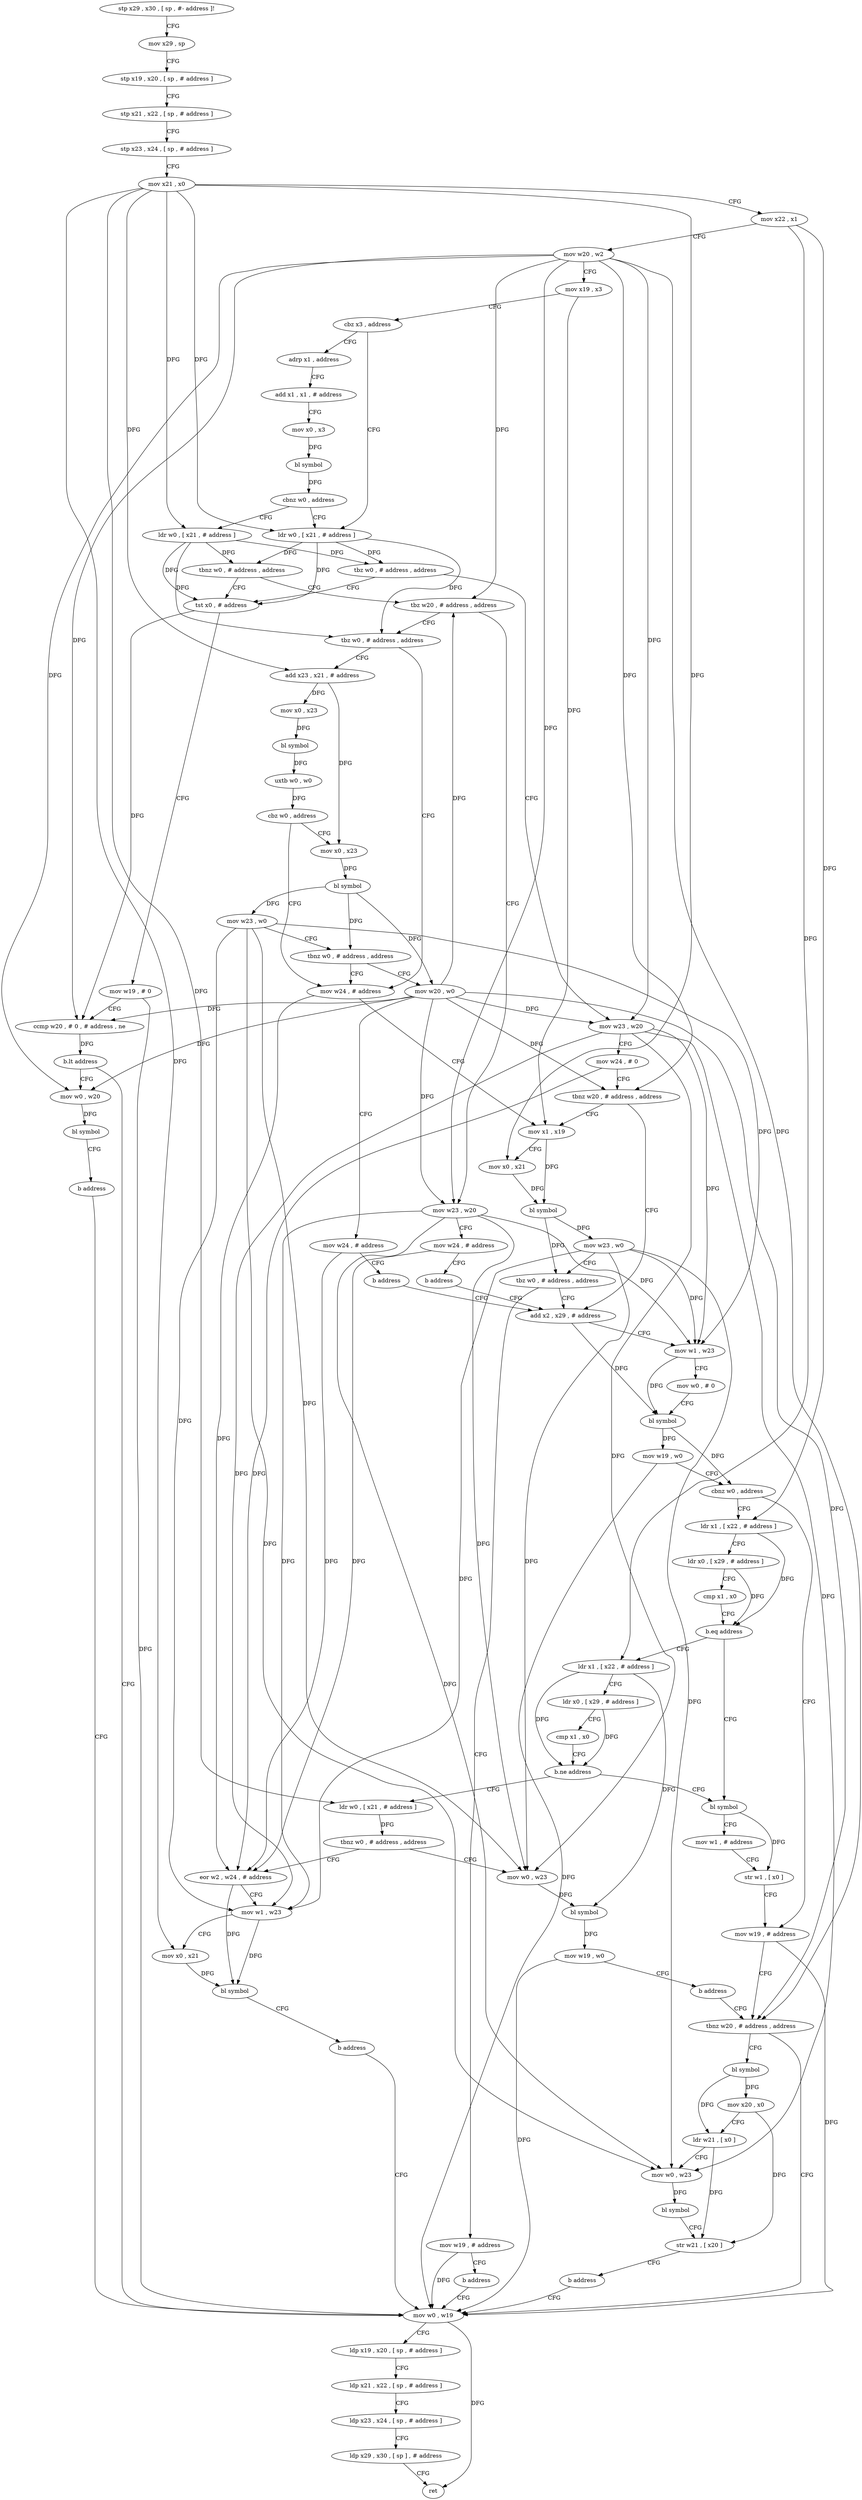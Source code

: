 digraph "func" {
"4274452" [label = "stp x29 , x30 , [ sp , #- address ]!" ]
"4274456" [label = "mov x29 , sp" ]
"4274460" [label = "stp x19 , x20 , [ sp , # address ]" ]
"4274464" [label = "stp x21 , x22 , [ sp , # address ]" ]
"4274468" [label = "stp x23 , x24 , [ sp , # address ]" ]
"4274472" [label = "mov x21 , x0" ]
"4274476" [label = "mov x22 , x1" ]
"4274480" [label = "mov w20 , w2" ]
"4274484" [label = "mov x19 , x3" ]
"4274488" [label = "cbz x3 , address" ]
"4274804" [label = "ldr w0 , [ x21 , # address ]" ]
"4274492" [label = "adrp x1 , address" ]
"4274808" [label = "tbz w0 , # address , address" ]
"4274608" [label = "mov w23 , w20" ]
"4274812" [label = "tst x0 , # address" ]
"4274496" [label = "add x1 , x1 , # address" ]
"4274500" [label = "mov x0 , x3" ]
"4274504" [label = "bl symbol" ]
"4274508" [label = "cbnz w0 , address" ]
"4274512" [label = "ldr w0 , [ x21 , # address ]" ]
"4274612" [label = "mov w24 , # 0" ]
"4274616" [label = "tbnz w20 , # address , address" ]
"4274552" [label = "mov x1 , x19" ]
"4274620" [label = "add x2 , x29 , # address" ]
"4274816" [label = "mov w19 , # 0" ]
"4274820" [label = "ccmp w20 , # 0 , # address , ne" ]
"4274824" [label = "b.lt address" ]
"4274680" [label = "mov w0 , w19" ]
"4274828" [label = "mov w0 , w20" ]
"4274516" [label = "tbnz w0 , # address , address" ]
"4274520" [label = "tbz w20 , # address , address" ]
"4274556" [label = "mov x0 , x21" ]
"4274560" [label = "bl symbol" ]
"4274564" [label = "mov w23 , w0" ]
"4274568" [label = "tbz w0 , # address , address" ]
"4274572" [label = "mov w19 , # address" ]
"4274624" [label = "mov w1 , w23" ]
"4274628" [label = "mov w0 , # 0" ]
"4274632" [label = "bl symbol" ]
"4274636" [label = "mov w19 , w0" ]
"4274640" [label = "cbnz w0 , address" ]
"4274672" [label = "mov w19 , # address" ]
"4274644" [label = "ldr x1 , [ x22 , # address ]" ]
"4274684" [label = "ldp x19 , x20 , [ sp , # address ]" ]
"4274688" [label = "ldp x21 , x22 , [ sp , # address ]" ]
"4274692" [label = "ldp x23 , x24 , [ sp , # address ]" ]
"4274696" [label = "ldp x29 , x30 , [ sp ] , # address" ]
"4274700" [label = "ret" ]
"4274832" [label = "bl symbol" ]
"4274836" [label = "b address" ]
"4274704" [label = "mov w23 , w20" ]
"4274524" [label = "tbz w0 , # address , address" ]
"4274576" [label = "b address" ]
"4274676" [label = "tbnz w20 , # address , address" ]
"4274648" [label = "ldr x0 , [ x29 , # address ]" ]
"4274652" [label = "cmp x1 , x0" ]
"4274656" [label = "b.eq address" ]
"4274716" [label = "ldr x1 , [ x22 , # address ]" ]
"4274660" [label = "bl symbol" ]
"4274708" [label = "mov w24 , # address" ]
"4274712" [label = "b address" ]
"4274548" [label = "mov w24 , # address" ]
"4274528" [label = "add x23 , x21 , # address" ]
"4274776" [label = "bl symbol" ]
"4274780" [label = "mov x20 , x0" ]
"4274784" [label = "ldr w21 , [ x0 ]" ]
"4274788" [label = "mov w0 , w23" ]
"4274792" [label = "bl symbol" ]
"4274796" [label = "str w21 , [ x20 ]" ]
"4274800" [label = "b address" ]
"4274720" [label = "ldr x0 , [ x29 , # address ]" ]
"4274724" [label = "cmp x1 , x0" ]
"4274728" [label = "b.ne address" ]
"4274732" [label = "ldr w0 , [ x21 , # address ]" ]
"4274664" [label = "mov w1 , # address" ]
"4274668" [label = "str w1 , [ x0 ]" ]
"4274532" [label = "mov x0 , x23" ]
"4274536" [label = "bl symbol" ]
"4274540" [label = "uxtb w0 , w0" ]
"4274544" [label = "cbz w0 , address" ]
"4274580" [label = "mov x0 , x23" ]
"4274736" [label = "tbnz w0 , # address , address" ]
"4274756" [label = "eor w2 , w24 , # address" ]
"4274740" [label = "mov w0 , w23" ]
"4274584" [label = "bl symbol" ]
"4274588" [label = "mov w23 , w0" ]
"4274592" [label = "tbnz w0 , # address , address" ]
"4274596" [label = "mov w20 , w0" ]
"4274760" [label = "mov w1 , w23" ]
"4274764" [label = "mov x0 , x21" ]
"4274768" [label = "bl symbol" ]
"4274772" [label = "b address" ]
"4274744" [label = "bl symbol" ]
"4274748" [label = "mov w19 , w0" ]
"4274752" [label = "b address" ]
"4274600" [label = "mov w24 , # address" ]
"4274604" [label = "b address" ]
"4274452" -> "4274456" [ label = "CFG" ]
"4274456" -> "4274460" [ label = "CFG" ]
"4274460" -> "4274464" [ label = "CFG" ]
"4274464" -> "4274468" [ label = "CFG" ]
"4274468" -> "4274472" [ label = "CFG" ]
"4274472" -> "4274476" [ label = "CFG" ]
"4274472" -> "4274804" [ label = "DFG" ]
"4274472" -> "4274512" [ label = "DFG" ]
"4274472" -> "4274556" [ label = "DFG" ]
"4274472" -> "4274528" [ label = "DFG" ]
"4274472" -> "4274732" [ label = "DFG" ]
"4274472" -> "4274764" [ label = "DFG" ]
"4274476" -> "4274480" [ label = "CFG" ]
"4274476" -> "4274644" [ label = "DFG" ]
"4274476" -> "4274716" [ label = "DFG" ]
"4274480" -> "4274484" [ label = "CFG" ]
"4274480" -> "4274608" [ label = "DFG" ]
"4274480" -> "4274616" [ label = "DFG" ]
"4274480" -> "4274820" [ label = "DFG" ]
"4274480" -> "4274520" [ label = "DFG" ]
"4274480" -> "4274704" [ label = "DFG" ]
"4274480" -> "4274676" [ label = "DFG" ]
"4274480" -> "4274828" [ label = "DFG" ]
"4274484" -> "4274488" [ label = "CFG" ]
"4274484" -> "4274552" [ label = "DFG" ]
"4274488" -> "4274804" [ label = "CFG" ]
"4274488" -> "4274492" [ label = "CFG" ]
"4274804" -> "4274808" [ label = "DFG" ]
"4274804" -> "4274812" [ label = "DFG" ]
"4274804" -> "4274516" [ label = "DFG" ]
"4274804" -> "4274524" [ label = "DFG" ]
"4274492" -> "4274496" [ label = "CFG" ]
"4274808" -> "4274608" [ label = "CFG" ]
"4274808" -> "4274812" [ label = "CFG" ]
"4274608" -> "4274612" [ label = "CFG" ]
"4274608" -> "4274624" [ label = "DFG" ]
"4274608" -> "4274788" [ label = "DFG" ]
"4274608" -> "4274760" [ label = "DFG" ]
"4274608" -> "4274740" [ label = "DFG" ]
"4274812" -> "4274816" [ label = "CFG" ]
"4274812" -> "4274820" [ label = "DFG" ]
"4274496" -> "4274500" [ label = "CFG" ]
"4274500" -> "4274504" [ label = "DFG" ]
"4274504" -> "4274508" [ label = "DFG" ]
"4274508" -> "4274804" [ label = "CFG" ]
"4274508" -> "4274512" [ label = "CFG" ]
"4274512" -> "4274516" [ label = "DFG" ]
"4274512" -> "4274808" [ label = "DFG" ]
"4274512" -> "4274812" [ label = "DFG" ]
"4274512" -> "4274524" [ label = "DFG" ]
"4274612" -> "4274616" [ label = "CFG" ]
"4274612" -> "4274756" [ label = "DFG" ]
"4274616" -> "4274552" [ label = "CFG" ]
"4274616" -> "4274620" [ label = "CFG" ]
"4274552" -> "4274556" [ label = "CFG" ]
"4274552" -> "4274560" [ label = "DFG" ]
"4274620" -> "4274624" [ label = "CFG" ]
"4274620" -> "4274632" [ label = "DFG" ]
"4274816" -> "4274820" [ label = "CFG" ]
"4274816" -> "4274680" [ label = "DFG" ]
"4274820" -> "4274824" [ label = "DFG" ]
"4274824" -> "4274680" [ label = "CFG" ]
"4274824" -> "4274828" [ label = "CFG" ]
"4274680" -> "4274684" [ label = "CFG" ]
"4274680" -> "4274700" [ label = "DFG" ]
"4274828" -> "4274832" [ label = "DFG" ]
"4274516" -> "4274812" [ label = "CFG" ]
"4274516" -> "4274520" [ label = "CFG" ]
"4274520" -> "4274704" [ label = "CFG" ]
"4274520" -> "4274524" [ label = "CFG" ]
"4274556" -> "4274560" [ label = "DFG" ]
"4274560" -> "4274564" [ label = "DFG" ]
"4274560" -> "4274568" [ label = "DFG" ]
"4274564" -> "4274568" [ label = "CFG" ]
"4274564" -> "4274624" [ label = "DFG" ]
"4274564" -> "4274788" [ label = "DFG" ]
"4274564" -> "4274760" [ label = "DFG" ]
"4274564" -> "4274740" [ label = "DFG" ]
"4274568" -> "4274620" [ label = "CFG" ]
"4274568" -> "4274572" [ label = "CFG" ]
"4274572" -> "4274576" [ label = "CFG" ]
"4274572" -> "4274680" [ label = "DFG" ]
"4274624" -> "4274628" [ label = "CFG" ]
"4274624" -> "4274632" [ label = "DFG" ]
"4274628" -> "4274632" [ label = "CFG" ]
"4274632" -> "4274636" [ label = "DFG" ]
"4274632" -> "4274640" [ label = "DFG" ]
"4274636" -> "4274640" [ label = "CFG" ]
"4274636" -> "4274680" [ label = "DFG" ]
"4274640" -> "4274672" [ label = "CFG" ]
"4274640" -> "4274644" [ label = "CFG" ]
"4274672" -> "4274676" [ label = "CFG" ]
"4274672" -> "4274680" [ label = "DFG" ]
"4274644" -> "4274648" [ label = "CFG" ]
"4274644" -> "4274656" [ label = "DFG" ]
"4274684" -> "4274688" [ label = "CFG" ]
"4274688" -> "4274692" [ label = "CFG" ]
"4274692" -> "4274696" [ label = "CFG" ]
"4274696" -> "4274700" [ label = "CFG" ]
"4274832" -> "4274836" [ label = "CFG" ]
"4274836" -> "4274680" [ label = "CFG" ]
"4274704" -> "4274708" [ label = "CFG" ]
"4274704" -> "4274624" [ label = "DFG" ]
"4274704" -> "4274788" [ label = "DFG" ]
"4274704" -> "4274760" [ label = "DFG" ]
"4274704" -> "4274740" [ label = "DFG" ]
"4274524" -> "4274548" [ label = "CFG" ]
"4274524" -> "4274528" [ label = "CFG" ]
"4274576" -> "4274680" [ label = "CFG" ]
"4274676" -> "4274776" [ label = "CFG" ]
"4274676" -> "4274680" [ label = "CFG" ]
"4274648" -> "4274652" [ label = "CFG" ]
"4274648" -> "4274656" [ label = "DFG" ]
"4274652" -> "4274656" [ label = "CFG" ]
"4274656" -> "4274716" [ label = "CFG" ]
"4274656" -> "4274660" [ label = "CFG" ]
"4274716" -> "4274720" [ label = "CFG" ]
"4274716" -> "4274728" [ label = "DFG" ]
"4274716" -> "4274744" [ label = "DFG" ]
"4274660" -> "4274664" [ label = "CFG" ]
"4274660" -> "4274668" [ label = "DFG" ]
"4274708" -> "4274712" [ label = "CFG" ]
"4274708" -> "4274756" [ label = "DFG" ]
"4274712" -> "4274620" [ label = "CFG" ]
"4274548" -> "4274552" [ label = "CFG" ]
"4274548" -> "4274756" [ label = "DFG" ]
"4274528" -> "4274532" [ label = "DFG" ]
"4274528" -> "4274580" [ label = "DFG" ]
"4274776" -> "4274780" [ label = "DFG" ]
"4274776" -> "4274784" [ label = "DFG" ]
"4274780" -> "4274784" [ label = "CFG" ]
"4274780" -> "4274796" [ label = "DFG" ]
"4274784" -> "4274788" [ label = "CFG" ]
"4274784" -> "4274796" [ label = "DFG" ]
"4274788" -> "4274792" [ label = "DFG" ]
"4274792" -> "4274796" [ label = "CFG" ]
"4274796" -> "4274800" [ label = "CFG" ]
"4274800" -> "4274680" [ label = "CFG" ]
"4274720" -> "4274724" [ label = "CFG" ]
"4274720" -> "4274728" [ label = "DFG" ]
"4274724" -> "4274728" [ label = "CFG" ]
"4274728" -> "4274660" [ label = "CFG" ]
"4274728" -> "4274732" [ label = "CFG" ]
"4274732" -> "4274736" [ label = "DFG" ]
"4274664" -> "4274668" [ label = "CFG" ]
"4274668" -> "4274672" [ label = "CFG" ]
"4274532" -> "4274536" [ label = "DFG" ]
"4274536" -> "4274540" [ label = "DFG" ]
"4274540" -> "4274544" [ label = "DFG" ]
"4274544" -> "4274580" [ label = "CFG" ]
"4274544" -> "4274548" [ label = "CFG" ]
"4274580" -> "4274584" [ label = "DFG" ]
"4274736" -> "4274756" [ label = "CFG" ]
"4274736" -> "4274740" [ label = "CFG" ]
"4274756" -> "4274760" [ label = "CFG" ]
"4274756" -> "4274768" [ label = "DFG" ]
"4274740" -> "4274744" [ label = "DFG" ]
"4274584" -> "4274588" [ label = "DFG" ]
"4274584" -> "4274592" [ label = "DFG" ]
"4274584" -> "4274596" [ label = "DFG" ]
"4274588" -> "4274592" [ label = "CFG" ]
"4274588" -> "4274624" [ label = "DFG" ]
"4274588" -> "4274788" [ label = "DFG" ]
"4274588" -> "4274760" [ label = "DFG" ]
"4274588" -> "4274740" [ label = "DFG" ]
"4274592" -> "4274548" [ label = "CFG" ]
"4274592" -> "4274596" [ label = "CFG" ]
"4274596" -> "4274600" [ label = "CFG" ]
"4274596" -> "4274608" [ label = "DFG" ]
"4274596" -> "4274616" [ label = "DFG" ]
"4274596" -> "4274820" [ label = "DFG" ]
"4274596" -> "4274520" [ label = "DFG" ]
"4274596" -> "4274704" [ label = "DFG" ]
"4274596" -> "4274676" [ label = "DFG" ]
"4274596" -> "4274828" [ label = "DFG" ]
"4274760" -> "4274764" [ label = "CFG" ]
"4274760" -> "4274768" [ label = "DFG" ]
"4274764" -> "4274768" [ label = "DFG" ]
"4274768" -> "4274772" [ label = "CFG" ]
"4274772" -> "4274680" [ label = "CFG" ]
"4274744" -> "4274748" [ label = "DFG" ]
"4274748" -> "4274752" [ label = "CFG" ]
"4274748" -> "4274680" [ label = "DFG" ]
"4274752" -> "4274676" [ label = "CFG" ]
"4274600" -> "4274604" [ label = "CFG" ]
"4274600" -> "4274756" [ label = "DFG" ]
"4274604" -> "4274620" [ label = "CFG" ]
}
